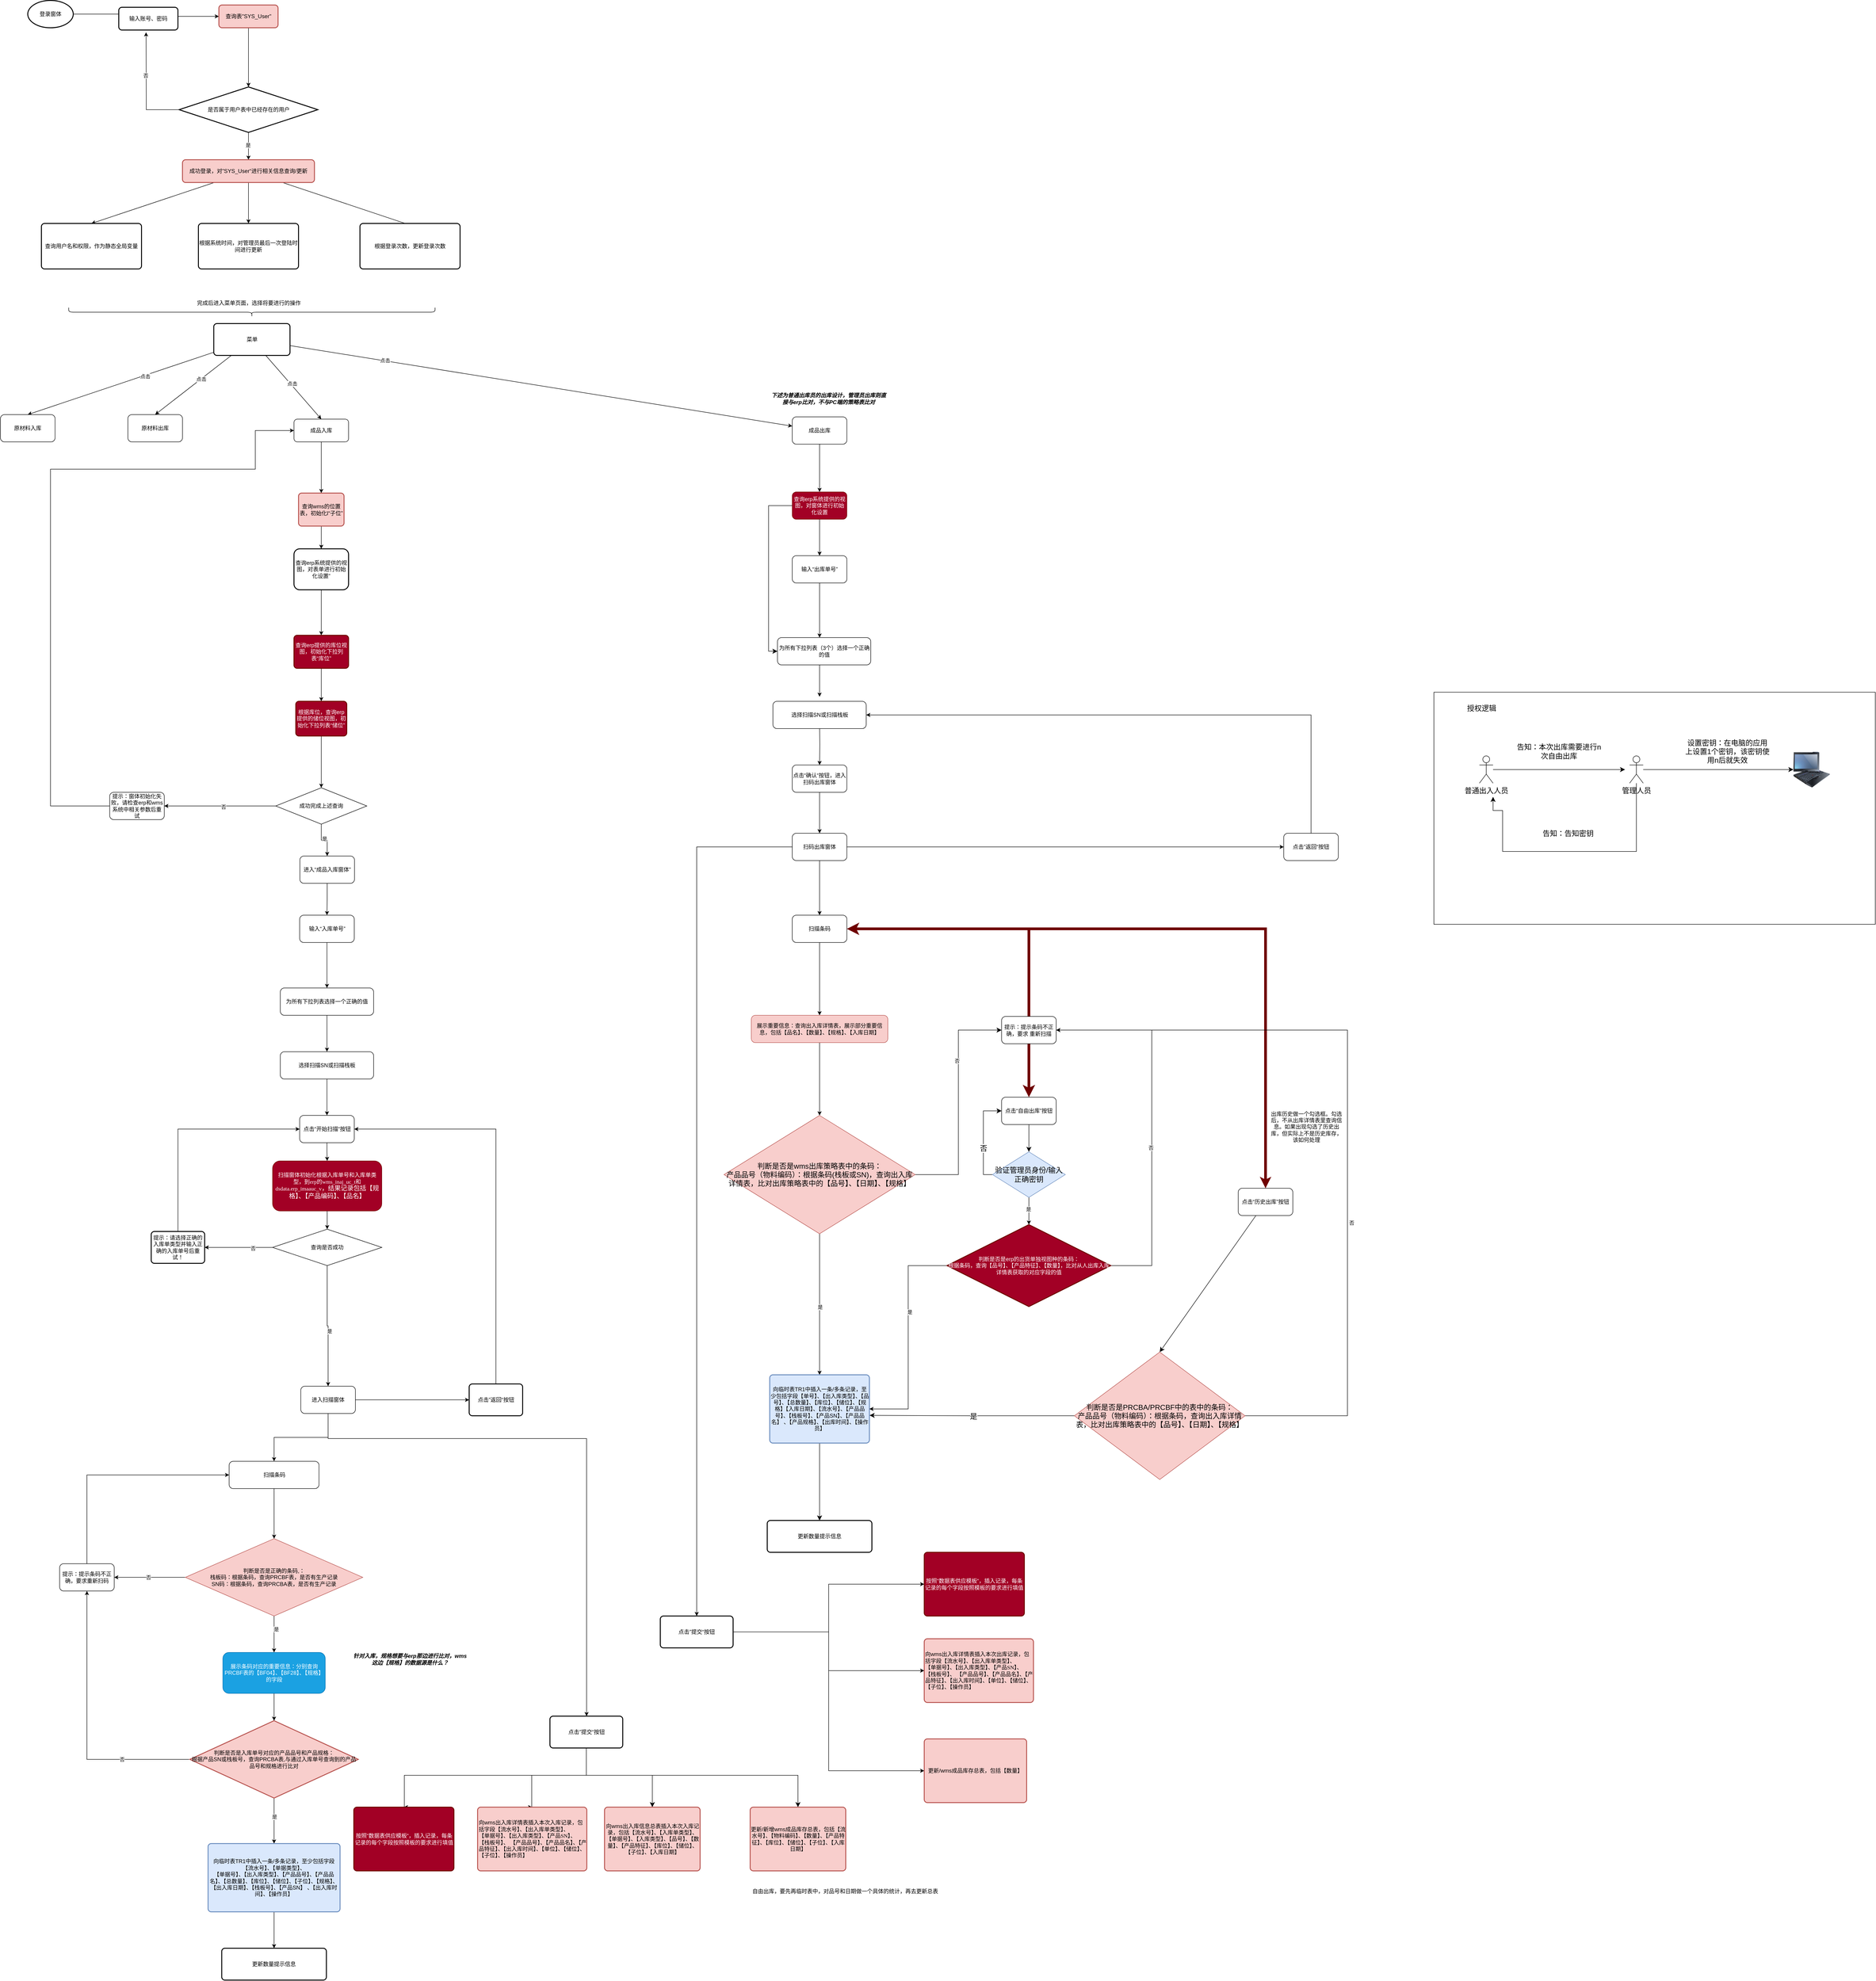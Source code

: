 <mxfile version="21.7.2" type="github">
  <diagram name="第 1 页" id="gP-GAG-As_m-BsAceOYe">
    <mxGraphModel dx="1059" dy="565" grid="1" gridSize="10" guides="1" tooltips="1" connect="1" arrows="1" fold="1" page="1" pageScale="1" pageWidth="1920" pageHeight="1200" math="0" shadow="0">
      <root>
        <mxCell id="0" />
        <mxCell id="1" parent="0" />
        <mxCell id="GyoaZ1GiV-DFvbZTcCoe-3" value="" style="edgeStyle=orthogonalEdgeStyle;rounded=0;orthogonalLoop=1;jettySize=auto;html=1;entryX=0;entryY=0.5;entryDx=0;entryDy=0;" parent="1" source="GyoaZ1GiV-DFvbZTcCoe-1" target="GyoaZ1GiV-DFvbZTcCoe-2" edge="1">
          <mxGeometry relative="1" as="geometry" />
        </mxCell>
        <mxCell id="GyoaZ1GiV-DFvbZTcCoe-1" value="登录窗体" style="strokeWidth=2;html=1;shape=mxgraph.flowchart.start_1;whiteSpace=wrap;" parent="1" vertex="1">
          <mxGeometry x="80" y="50" width="100" height="60" as="geometry" />
        </mxCell>
        <mxCell id="GyoaZ1GiV-DFvbZTcCoe-10" value="" style="edgeStyle=orthogonalEdgeStyle;rounded=0;orthogonalLoop=1;jettySize=auto;html=1;entryX=0.5;entryY=0;entryDx=0;entryDy=0;entryPerimeter=0;" parent="1" source="GyoaZ1GiV-DFvbZTcCoe-2" target="GyoaZ1GiV-DFvbZTcCoe-7" edge="1">
          <mxGeometry relative="1" as="geometry" />
        </mxCell>
        <mxCell id="GyoaZ1GiV-DFvbZTcCoe-2" value="查询表&quot;SYS_User&quot;" style="rounded=1;whiteSpace=wrap;html=1;absoluteArcSize=1;arcSize=14;strokeWidth=2;fillColor=#f8cecc;strokeColor=#b85450;" parent="1" vertex="1">
          <mxGeometry x="500" y="60" width="130" height="50" as="geometry" />
        </mxCell>
        <mxCell id="GyoaZ1GiV-DFvbZTcCoe-4" value="输入账号、密码" style="rounded=1;whiteSpace=wrap;html=1;absoluteArcSize=1;arcSize=14;strokeWidth=2;" parent="1" vertex="1">
          <mxGeometry x="280" y="65" width="130" height="50" as="geometry" />
        </mxCell>
        <mxCell id="GyoaZ1GiV-DFvbZTcCoe-8" value="" style="edgeStyle=orthogonalEdgeStyle;rounded=0;orthogonalLoop=1;jettySize=auto;html=1;" parent="1" source="GyoaZ1GiV-DFvbZTcCoe-7" edge="1">
          <mxGeometry relative="1" as="geometry">
            <mxPoint x="340" y="120" as="targetPoint" />
          </mxGeometry>
        </mxCell>
        <mxCell id="GyoaZ1GiV-DFvbZTcCoe-9" value="否" style="edgeLabel;html=1;align=center;verticalAlign=middle;resizable=0;points=[];" parent="GyoaZ1GiV-DFvbZTcCoe-8" vertex="1" connectable="0">
          <mxGeometry x="0.21" y="2" relative="1" as="geometry">
            <mxPoint y="-1" as="offset" />
          </mxGeometry>
        </mxCell>
        <mxCell id="GyoaZ1GiV-DFvbZTcCoe-12" value="" style="edgeStyle=orthogonalEdgeStyle;rounded=0;orthogonalLoop=1;jettySize=auto;html=1;entryX=0.5;entryY=0;entryDx=0;entryDy=0;" parent="1" source="GyoaZ1GiV-DFvbZTcCoe-7" target="GyoaZ1GiV-DFvbZTcCoe-11" edge="1">
          <mxGeometry relative="1" as="geometry" />
        </mxCell>
        <mxCell id="GyoaZ1GiV-DFvbZTcCoe-13" value="是" style="edgeLabel;html=1;align=center;verticalAlign=middle;resizable=0;points=[];" parent="GyoaZ1GiV-DFvbZTcCoe-12" vertex="1" connectable="0">
          <mxGeometry x="-0.083" y="-1" relative="1" as="geometry">
            <mxPoint as="offset" />
          </mxGeometry>
        </mxCell>
        <mxCell id="GyoaZ1GiV-DFvbZTcCoe-7" value="是否属于用户表中已经存在的用户" style="strokeWidth=2;html=1;shape=mxgraph.flowchart.decision;whiteSpace=wrap;" parent="1" vertex="1">
          <mxGeometry x="412.5" y="240" width="305" height="100" as="geometry" />
        </mxCell>
        <mxCell id="GyoaZ1GiV-DFvbZTcCoe-17" value="" style="rounded=0;orthogonalLoop=1;jettySize=auto;html=1;entryX=0.5;entryY=0;entryDx=0;entryDy=0;" parent="1" source="GyoaZ1GiV-DFvbZTcCoe-11" target="GyoaZ1GiV-DFvbZTcCoe-14" edge="1">
          <mxGeometry relative="1" as="geometry" />
        </mxCell>
        <mxCell id="GyoaZ1GiV-DFvbZTcCoe-18" value="" style="rounded=0;orthogonalLoop=1;jettySize=auto;html=1;" parent="1" source="GyoaZ1GiV-DFvbZTcCoe-11" target="GyoaZ1GiV-DFvbZTcCoe-15" edge="1">
          <mxGeometry relative="1" as="geometry" />
        </mxCell>
        <mxCell id="GyoaZ1GiV-DFvbZTcCoe-19" value="" style="rounded=0;orthogonalLoop=1;jettySize=auto;html=1;entryX=0.543;entryY=0.067;entryDx=0;entryDy=0;entryPerimeter=0;" parent="1" source="GyoaZ1GiV-DFvbZTcCoe-11" target="GyoaZ1GiV-DFvbZTcCoe-16" edge="1">
          <mxGeometry relative="1" as="geometry" />
        </mxCell>
        <mxCell id="GyoaZ1GiV-DFvbZTcCoe-11" value="成功登录，对”SYS_User“进行相关信息查询/更新" style="rounded=1;whiteSpace=wrap;html=1;absoluteArcSize=1;arcSize=14;strokeWidth=2;fillColor=#f8cecc;strokeColor=#b85450;" parent="1" vertex="1">
          <mxGeometry x="420" y="400" width="290" height="50" as="geometry" />
        </mxCell>
        <mxCell id="GyoaZ1GiV-DFvbZTcCoe-14" value="查询用户名和权限，作为静态全局变量" style="rounded=1;whiteSpace=wrap;html=1;absoluteArcSize=1;arcSize=14;strokeWidth=2;" parent="1" vertex="1">
          <mxGeometry x="110" y="540" width="220" height="100" as="geometry" />
        </mxCell>
        <mxCell id="GyoaZ1GiV-DFvbZTcCoe-15" value="根据系统时间，对管理员最后一次登陆时间进行更新" style="rounded=1;whiteSpace=wrap;html=1;absoluteArcSize=1;arcSize=14;strokeWidth=2;" parent="1" vertex="1">
          <mxGeometry x="455" y="540" width="220" height="100" as="geometry" />
        </mxCell>
        <mxCell id="GyoaZ1GiV-DFvbZTcCoe-16" value="根据登录次数，更新登录次数" style="rounded=1;whiteSpace=wrap;html=1;absoluteArcSize=1;arcSize=14;strokeWidth=2;" parent="1" vertex="1">
          <mxGeometry x="810" y="540" width="220" height="100" as="geometry" />
        </mxCell>
        <mxCell id="GyoaZ1GiV-DFvbZTcCoe-32" value="" style="rounded=0;orthogonalLoop=1;jettySize=auto;html=1;entryX=0.5;entryY=0;entryDx=0;entryDy=0;" parent="1" source="GyoaZ1GiV-DFvbZTcCoe-20" target="GyoaZ1GiV-DFvbZTcCoe-26" edge="1">
          <mxGeometry relative="1" as="geometry" />
        </mxCell>
        <mxCell id="6pB2F_9buZ500yeAjsdP-10" value="点击" style="edgeLabel;html=1;align=center;verticalAlign=middle;resizable=0;points=[];" parent="GyoaZ1GiV-DFvbZTcCoe-32" vertex="1" connectable="0">
          <mxGeometry x="-0.265" y="2" relative="1" as="geometry">
            <mxPoint x="-1" as="offset" />
          </mxGeometry>
        </mxCell>
        <mxCell id="GyoaZ1GiV-DFvbZTcCoe-33" value="" style="rounded=0;orthogonalLoop=1;jettySize=auto;html=1;entryX=0.5;entryY=0;entryDx=0;entryDy=0;" parent="1" source="GyoaZ1GiV-DFvbZTcCoe-20" target="GyoaZ1GiV-DFvbZTcCoe-27" edge="1">
          <mxGeometry relative="1" as="geometry" />
        </mxCell>
        <mxCell id="6pB2F_9buZ500yeAjsdP-11" value="点击" style="edgeLabel;html=1;align=center;verticalAlign=middle;resizable=0;points=[];" parent="GyoaZ1GiV-DFvbZTcCoe-33" vertex="1" connectable="0">
          <mxGeometry x="-0.204" relative="1" as="geometry">
            <mxPoint as="offset" />
          </mxGeometry>
        </mxCell>
        <mxCell id="GyoaZ1GiV-DFvbZTcCoe-34" value="" style="rounded=0;orthogonalLoop=1;jettySize=auto;html=1;entryX=0.5;entryY=0;entryDx=0;entryDy=0;" parent="1" source="GyoaZ1GiV-DFvbZTcCoe-20" target="GyoaZ1GiV-DFvbZTcCoe-28" edge="1">
          <mxGeometry relative="1" as="geometry" />
        </mxCell>
        <mxCell id="6pB2F_9buZ500yeAjsdP-12" value="点击" style="edgeLabel;html=1;align=center;verticalAlign=middle;resizable=0;points=[];" parent="GyoaZ1GiV-DFvbZTcCoe-34" vertex="1" connectable="0">
          <mxGeometry x="-0.085" y="3" relative="1" as="geometry">
            <mxPoint as="offset" />
          </mxGeometry>
        </mxCell>
        <mxCell id="GyoaZ1GiV-DFvbZTcCoe-92" style="rounded=0;orthogonalLoop=1;jettySize=auto;html=1;fontFamily=Helvetica;fontSize=12;fontColor=default;" parent="1" source="GyoaZ1GiV-DFvbZTcCoe-20" target="GyoaZ1GiV-DFvbZTcCoe-29" edge="1">
          <mxGeometry relative="1" as="geometry" />
        </mxCell>
        <mxCell id="6pB2F_9buZ500yeAjsdP-13" value="点击" style="edgeLabel;html=1;align=center;verticalAlign=middle;resizable=0;points=[];" parent="GyoaZ1GiV-DFvbZTcCoe-92" vertex="1" connectable="0">
          <mxGeometry x="-0.622" y="1" relative="1" as="geometry">
            <mxPoint as="offset" />
          </mxGeometry>
        </mxCell>
        <mxCell id="GyoaZ1GiV-DFvbZTcCoe-20" value="菜单" style="rounded=1;whiteSpace=wrap;html=1;absoluteArcSize=1;arcSize=14;strokeWidth=2;" parent="1" vertex="1">
          <mxGeometry x="488.75" y="760" width="167.5" height="70" as="geometry" />
        </mxCell>
        <mxCell id="GyoaZ1GiV-DFvbZTcCoe-22" value="" style="shape=curlyBracket;whiteSpace=wrap;html=1;rounded=1;labelPosition=left;verticalLabelPosition=middle;align=right;verticalAlign=middle;rotation=-90;" parent="1" vertex="1">
          <mxGeometry x="562.5" y="332.5" width="20" height="805" as="geometry" />
        </mxCell>
        <mxCell id="GyoaZ1GiV-DFvbZTcCoe-24" value="完成后进入菜单页面，选择将要进行的操作" style="text;html=1;strokeColor=none;fillColor=none;align=center;verticalAlign=middle;whiteSpace=wrap;rounded=0;" parent="1" vertex="1">
          <mxGeometry x="412" y="700" width="308" height="30" as="geometry" />
        </mxCell>
        <mxCell id="GyoaZ1GiV-DFvbZTcCoe-26" value="原材料入库" style="rounded=1;whiteSpace=wrap;html=1;" parent="1" vertex="1">
          <mxGeometry x="20" y="960" width="120" height="60" as="geometry" />
        </mxCell>
        <mxCell id="GyoaZ1GiV-DFvbZTcCoe-27" value="原材料出库" style="rounded=1;whiteSpace=wrap;html=1;" parent="1" vertex="1">
          <mxGeometry x="300" y="960" width="120" height="60" as="geometry" />
        </mxCell>
        <mxCell id="6pB2F_9buZ500yeAjsdP-29" style="edgeStyle=orthogonalEdgeStyle;rounded=0;orthogonalLoop=1;jettySize=auto;html=1;" parent="1" source="GyoaZ1GiV-DFvbZTcCoe-28" target="GyoaZ1GiV-DFvbZTcCoe-87" edge="1">
          <mxGeometry relative="1" as="geometry" />
        </mxCell>
        <mxCell id="GyoaZ1GiV-DFvbZTcCoe-28" value="成品入库" style="rounded=1;whiteSpace=wrap;html=1;" parent="1" vertex="1">
          <mxGeometry x="665" y="970" width="120" height="50" as="geometry" />
        </mxCell>
        <mxCell id="GyoaZ1GiV-DFvbZTcCoe-162" style="edgeStyle=orthogonalEdgeStyle;rounded=0;orthogonalLoop=1;jettySize=auto;html=1;fontFamily=Helvetica;fontSize=12;fontColor=default;" parent="1" source="GyoaZ1GiV-DFvbZTcCoe-29" target="GyoaZ1GiV-DFvbZTcCoe-161" edge="1">
          <mxGeometry relative="1" as="geometry" />
        </mxCell>
        <mxCell id="GyoaZ1GiV-DFvbZTcCoe-29" value="成品出库" style="rounded=1;whiteSpace=wrap;html=1;" parent="1" vertex="1">
          <mxGeometry x="1760" y="965" width="120" height="60" as="geometry" />
        </mxCell>
        <mxCell id="6pB2F_9buZ500yeAjsdP-7" style="edgeStyle=orthogonalEdgeStyle;rounded=0;orthogonalLoop=1;jettySize=auto;html=1;" parent="1" source="GyoaZ1GiV-DFvbZTcCoe-37" target="6pB2F_9buZ500yeAjsdP-3" edge="1">
          <mxGeometry relative="1" as="geometry" />
        </mxCell>
        <mxCell id="GyoaZ1GiV-DFvbZTcCoe-37" value="&lt;font style=&quot;vertical-align: inherit;&quot;&gt;&lt;font style=&quot;vertical-align: inherit;&quot;&gt;&lt;font style=&quot;vertical-align: inherit;&quot;&gt;&lt;font style=&quot;vertical-align: inherit;&quot;&gt;&lt;font style=&quot;vertical-align: inherit;&quot;&gt;&lt;font style=&quot;vertical-align: inherit;&quot;&gt;查询erp系统提供的视图，对表单进行初始化设置”&lt;/font&gt;&lt;/font&gt;&lt;/font&gt;&lt;/font&gt;&lt;/font&gt;&lt;/font&gt;" style="rounded=1;whiteSpace=wrap;html=1;arcSize=14;strokeWidth=2;" parent="1" vertex="1">
          <mxGeometry x="665" y="1255" width="120" height="90" as="geometry" />
        </mxCell>
        <mxCell id="GyoaZ1GiV-DFvbZTcCoe-42" value="" style="edgeStyle=orthogonalEdgeStyle;rounded=0;orthogonalLoop=1;jettySize=auto;html=1;" parent="1" source="GyoaZ1GiV-DFvbZTcCoe-39" target="GyoaZ1GiV-DFvbZTcCoe-41" edge="1">
          <mxGeometry relative="1" as="geometry" />
        </mxCell>
        <mxCell id="GyoaZ1GiV-DFvbZTcCoe-39" value="输入“入库单号”" style="rounded=1;whiteSpace=wrap;html=1;" parent="1" vertex="1">
          <mxGeometry x="677.5" y="2060" width="120" height="60" as="geometry" />
        </mxCell>
        <mxCell id="GyoaZ1GiV-DFvbZTcCoe-44" value="" style="edgeStyle=orthogonalEdgeStyle;rounded=0;orthogonalLoop=1;jettySize=auto;html=1;" parent="1" source="GyoaZ1GiV-DFvbZTcCoe-41" target="GyoaZ1GiV-DFvbZTcCoe-43" edge="1">
          <mxGeometry relative="1" as="geometry" />
        </mxCell>
        <mxCell id="GyoaZ1GiV-DFvbZTcCoe-41" value="为所有下拉列表选择一个正确的值" style="rounded=1;whiteSpace=wrap;html=1;" parent="1" vertex="1">
          <mxGeometry x="635" y="2220" width="205" height="60" as="geometry" />
        </mxCell>
        <mxCell id="6pB2F_9buZ500yeAjsdP-32" style="edgeStyle=orthogonalEdgeStyle;rounded=0;orthogonalLoop=1;jettySize=auto;html=1;" parent="1" source="GyoaZ1GiV-DFvbZTcCoe-43" target="GyoaZ1GiV-DFvbZTcCoe-45" edge="1">
          <mxGeometry relative="1" as="geometry" />
        </mxCell>
        <mxCell id="GyoaZ1GiV-DFvbZTcCoe-43" value="选择扫描SN或扫描栈板" style="rounded=1;whiteSpace=wrap;html=1;" parent="1" vertex="1">
          <mxGeometry x="635" y="2360" width="205" height="60" as="geometry" />
        </mxCell>
        <mxCell id="6pB2F_9buZ500yeAjsdP-34" style="edgeStyle=orthogonalEdgeStyle;rounded=0;orthogonalLoop=1;jettySize=auto;html=1;" parent="1" source="GyoaZ1GiV-DFvbZTcCoe-45" target="6pB2F_9buZ500yeAjsdP-33" edge="1">
          <mxGeometry relative="1" as="geometry" />
        </mxCell>
        <mxCell id="GyoaZ1GiV-DFvbZTcCoe-45" value="点击“开始扫描“按钮" style="rounded=1;whiteSpace=wrap;html=1;" parent="1" vertex="1">
          <mxGeometry x="677.5" y="2500" width="120" height="60" as="geometry" />
        </mxCell>
        <mxCell id="6pB2F_9buZ500yeAjsdP-60" style="edgeStyle=orthogonalEdgeStyle;rounded=0;orthogonalLoop=1;jettySize=auto;html=1;" parent="1" source="GyoaZ1GiV-DFvbZTcCoe-49" target="GyoaZ1GiV-DFvbZTcCoe-51" edge="1">
          <mxGeometry relative="1" as="geometry" />
        </mxCell>
        <mxCell id="GyoaZ1GiV-DFvbZTcCoe-49" value="扫描条码" style="rounded=1;whiteSpace=wrap;html=1;" parent="1" vertex="1">
          <mxGeometry x="522.5" y="3260" width="197.5" height="60" as="geometry" />
        </mxCell>
        <mxCell id="GyoaZ1GiV-DFvbZTcCoe-57" value="" style="edgeStyle=orthogonalEdgeStyle;rounded=0;orthogonalLoop=1;jettySize=auto;html=1;entryX=1;entryY=0.5;entryDx=0;entryDy=0;" parent="1" source="GyoaZ1GiV-DFvbZTcCoe-51" target="GyoaZ1GiV-DFvbZTcCoe-56" edge="1">
          <mxGeometry relative="1" as="geometry" />
        </mxCell>
        <mxCell id="GyoaZ1GiV-DFvbZTcCoe-59" value="否" style="edgeLabel;html=1;align=center;verticalAlign=middle;resizable=0;points=[];" parent="GyoaZ1GiV-DFvbZTcCoe-57" vertex="1" connectable="0">
          <mxGeometry x="0.046" relative="1" as="geometry">
            <mxPoint as="offset" />
          </mxGeometry>
        </mxCell>
        <mxCell id="6pB2F_9buZ500yeAjsdP-59" style="edgeStyle=orthogonalEdgeStyle;rounded=0;orthogonalLoop=1;jettySize=auto;html=1;" parent="1" source="GyoaZ1GiV-DFvbZTcCoe-51" target="6pB2F_9buZ500yeAjsdP-58" edge="1">
          <mxGeometry relative="1" as="geometry" />
        </mxCell>
        <mxCell id="6pB2F_9buZ500yeAjsdP-61" value="是" style="edgeLabel;html=1;align=center;verticalAlign=middle;resizable=0;points=[];" parent="6pB2F_9buZ500yeAjsdP-59" vertex="1" connectable="0">
          <mxGeometry x="-0.287" y="4" relative="1" as="geometry">
            <mxPoint as="offset" />
          </mxGeometry>
        </mxCell>
        <mxCell id="GyoaZ1GiV-DFvbZTcCoe-51" value="判断是否是正确的条码,：&lt;br&gt;栈板码：根据条码，查询PRCBF表，是否有生产记录&lt;br&gt;SN码：根据条码，查询PRCBA表，是否有生产记录" style="rhombus;whiteSpace=wrap;html=1;fillColor=#f8cecc;strokeColor=#b85450;" parent="1" vertex="1">
          <mxGeometry x="426.25" y="3430" width="390" height="170" as="geometry" />
        </mxCell>
        <mxCell id="6pB2F_9buZ500yeAjsdP-62" style="edgeStyle=orthogonalEdgeStyle;rounded=0;orthogonalLoop=1;jettySize=auto;html=1;entryX=0;entryY=0.5;entryDx=0;entryDy=0;" parent="1" source="GyoaZ1GiV-DFvbZTcCoe-56" target="GyoaZ1GiV-DFvbZTcCoe-49" edge="1">
          <mxGeometry relative="1" as="geometry">
            <Array as="points">
              <mxPoint x="210" y="3290" />
            </Array>
          </mxGeometry>
        </mxCell>
        <mxCell id="GyoaZ1GiV-DFvbZTcCoe-56" value="提示：提示条码不正确，要求重新扫码" style="rounded=1;whiteSpace=wrap;html=1;" parent="1" vertex="1">
          <mxGeometry x="150" y="3485" width="120" height="60" as="geometry" />
        </mxCell>
        <mxCell id="GyoaZ1GiV-DFvbZTcCoe-68" value="" style="edgeStyle=orthogonalEdgeStyle;rounded=0;orthogonalLoop=1;jettySize=auto;html=1;" parent="1" source="GyoaZ1GiV-DFvbZTcCoe-65" target="GyoaZ1GiV-DFvbZTcCoe-56" edge="1">
          <mxGeometry relative="1" as="geometry" />
        </mxCell>
        <mxCell id="GyoaZ1GiV-DFvbZTcCoe-69" value="否" style="edgeLabel;html=1;align=center;verticalAlign=middle;resizable=0;points=[];" parent="GyoaZ1GiV-DFvbZTcCoe-68" vertex="1" connectable="0">
          <mxGeometry x="-0.499" relative="1" as="geometry">
            <mxPoint as="offset" />
          </mxGeometry>
        </mxCell>
        <mxCell id="6pB2F_9buZ500yeAjsdP-66" style="edgeStyle=orthogonalEdgeStyle;rounded=0;orthogonalLoop=1;jettySize=auto;html=1;" parent="1" source="GyoaZ1GiV-DFvbZTcCoe-65" target="GyoaZ1GiV-DFvbZTcCoe-74" edge="1">
          <mxGeometry relative="1" as="geometry" />
        </mxCell>
        <mxCell id="6pB2F_9buZ500yeAjsdP-67" value="是" style="edgeLabel;html=1;align=center;verticalAlign=middle;resizable=0;points=[];" parent="6pB2F_9buZ500yeAjsdP-66" vertex="1" connectable="0">
          <mxGeometry x="-0.18" relative="1" as="geometry">
            <mxPoint as="offset" />
          </mxGeometry>
        </mxCell>
        <mxCell id="GyoaZ1GiV-DFvbZTcCoe-65" value="判断是否是入库单号对应的产品品号和产品规格：&lt;br&gt;根据产品SN或栈板号，查询PRCBA表,与通过入库单号查询到的产品品号和规格进行比对" style="strokeWidth=2;html=1;shape=mxgraph.flowchart.decision;whiteSpace=wrap;fillColor=#f8cecc;strokeColor=#b85450;" parent="1" vertex="1">
          <mxGeometry x="436.25" y="3830" width="370" height="170" as="geometry" />
        </mxCell>
        <mxCell id="GyoaZ1GiV-DFvbZTcCoe-73" value="更新数量提示信息" style="rounded=1;whiteSpace=wrap;html=1;absoluteArcSize=1;arcSize=14;strokeWidth=2;fontFamily=Helvetica;fontSize=12;" parent="1" vertex="1">
          <mxGeometry x="506.25" y="4330" width="230" height="70" as="geometry" />
        </mxCell>
        <mxCell id="GyoaZ1GiV-DFvbZTcCoe-77" style="edgeStyle=orthogonalEdgeStyle;rounded=0;orthogonalLoop=1;jettySize=auto;html=1;entryX=0.5;entryY=0;entryDx=0;entryDy=0;fontFamily=Helvetica;fontSize=12;fontColor=default;" parent="1" source="GyoaZ1GiV-DFvbZTcCoe-74" target="GyoaZ1GiV-DFvbZTcCoe-73" edge="1">
          <mxGeometry relative="1" as="geometry" />
        </mxCell>
        <mxCell id="GyoaZ1GiV-DFvbZTcCoe-74" value="向临时表TR1中插入一条/多条记录，至少包括字段【流水号】、【单据类型】、&lt;br&gt;【单据号】、【出入库类型】、【产品品号】、【产品品名】、【总数量】、【库位】、【储位】、【子位】、【规格】、【出入库日期】、【栈板号】、【产品SN】 、【出入库时间】、【操作员】" style="rounded=1;whiteSpace=wrap;html=1;absoluteArcSize=1;arcSize=14;strokeWidth=2;strokeColor=#6c8ebf;fontFamily=Helvetica;fontSize=12;fillColor=#dae8fc;" parent="1" vertex="1">
          <mxGeometry x="476.25" y="4100" width="290" height="150" as="geometry" />
        </mxCell>
        <mxCell id="GyoaZ1GiV-DFvbZTcCoe-83" style="edgeStyle=orthogonalEdgeStyle;rounded=0;orthogonalLoop=1;jettySize=auto;html=1;entryX=0.5;entryY=0;entryDx=0;entryDy=0;fontFamily=Helvetica;fontSize=12;fontColor=default;" parent="1" source="GyoaZ1GiV-DFvbZTcCoe-78" target="GyoaZ1GiV-DFvbZTcCoe-81" edge="1">
          <mxGeometry relative="1" as="geometry">
            <Array as="points">
              <mxPoint x="1307.5" y="3950" />
              <mxPoint x="907.5" y="3950" />
            </Array>
          </mxGeometry>
        </mxCell>
        <mxCell id="GyoaZ1GiV-DFvbZTcCoe-84" style="edgeStyle=orthogonalEdgeStyle;rounded=0;orthogonalLoop=1;jettySize=auto;html=1;entryX=0.5;entryY=0;entryDx=0;entryDy=0;fontFamily=Helvetica;fontSize=12;fontColor=default;" parent="1" source="GyoaZ1GiV-DFvbZTcCoe-78" target="GyoaZ1GiV-DFvbZTcCoe-82" edge="1">
          <mxGeometry relative="1" as="geometry">
            <Array as="points">
              <mxPoint x="1307.5" y="3950" />
              <mxPoint x="1187.5" y="3950" />
            </Array>
          </mxGeometry>
        </mxCell>
        <mxCell id="e45HLcg-rojvd4V5L_27-9" style="edgeStyle=orthogonalEdgeStyle;rounded=0;orthogonalLoop=1;jettySize=auto;html=1;entryX=0.5;entryY=0;entryDx=0;entryDy=0;fontSize=12;startSize=8;endSize=8;" parent="1" source="GyoaZ1GiV-DFvbZTcCoe-78" target="GyoaZ1GiV-DFvbZTcCoe-85" edge="1">
          <mxGeometry relative="1" as="geometry">
            <Array as="points">
              <mxPoint x="1307.5" y="3950" />
              <mxPoint x="1452.5" y="3950" />
            </Array>
          </mxGeometry>
        </mxCell>
        <mxCell id="e45HLcg-rojvd4V5L_27-37" style="edgeStyle=orthogonalEdgeStyle;rounded=0;orthogonalLoop=1;jettySize=auto;html=1;entryX=0.5;entryY=0;entryDx=0;entryDy=0;fontSize=12;startSize=8;endSize=8;" parent="1" source="GyoaZ1GiV-DFvbZTcCoe-78" target="e45HLcg-rojvd4V5L_27-3" edge="1">
          <mxGeometry relative="1" as="geometry">
            <Array as="points">
              <mxPoint x="1307.5" y="3950" />
              <mxPoint x="1772.5" y="3950" />
            </Array>
          </mxGeometry>
        </mxCell>
        <mxCell id="GyoaZ1GiV-DFvbZTcCoe-78" value="点击”提交“按钮" style="rounded=1;whiteSpace=wrap;html=1;absoluteArcSize=1;arcSize=14;strokeWidth=2;fontFamily=Helvetica;fontSize=12;" parent="1" vertex="1">
          <mxGeometry x="1227.5" y="3820" width="160" height="70" as="geometry" />
        </mxCell>
        <mxCell id="GyoaZ1GiV-DFvbZTcCoe-81" value="按照“数据表供应模板“，插入记录，每条记录的每个字段按照模板的要求进行填值" style="rounded=1;whiteSpace=wrap;html=1;absoluteArcSize=1;arcSize=14;strokeWidth=2;strokeColor=#6F0000;fontFamily=Helvetica;fontSize=12;fillColor=#a20025;fontColor=#ffffff;" parent="1" vertex="1">
          <mxGeometry x="796.5" y="4020" width="220" height="140" as="geometry" />
        </mxCell>
        <mxCell id="GyoaZ1GiV-DFvbZTcCoe-82" value="&lt;div style=&quot;&quot;&gt;&lt;span style=&quot;background-color: initial;&quot;&gt;向wms出入库详情表插入本次入库记录，包括字段【流水号】、【出入库单类型】、&lt;/span&gt;&lt;/div&gt;&lt;div style=&quot;&quot;&gt;&lt;span style=&quot;background-color: initial;&quot;&gt;【单据号】、【出&lt;/span&gt;&lt;font style=&quot;background-color: initial;&quot; face=&quot;宋体&quot;&gt;入库类型】、&lt;/font&gt;&lt;span style=&quot;background-color: initial;&quot;&gt;【&lt;/span&gt;&lt;font style=&quot;background-color: initial;&quot; face=&quot;宋体&quot;&gt;产品&lt;/font&gt;&lt;font style=&quot;background-color: initial;&quot; face=&quot;Calibri&quot;&gt;SN】、 【&lt;/font&gt;&lt;font style=&quot;background-color: initial;&quot; face=&quot;宋体&quot;&gt;栈板号】、 【产品品号】、【产品品名】、【产品特征】、【出入库时间】、【单位】、【储位】、【子位】、【操作员】&lt;/font&gt;&lt;/div&gt;" style="rounded=1;whiteSpace=wrap;html=1;absoluteArcSize=1;arcSize=14;strokeWidth=2;strokeColor=#b85450;fontFamily=Helvetica;fontSize=12;fillColor=#f8cecc;align=left;" parent="1" vertex="1">
          <mxGeometry x="1068.5" y="4020" width="240" height="140" as="geometry" />
        </mxCell>
        <mxCell id="GyoaZ1GiV-DFvbZTcCoe-85" value="向wms出入库信息总表插入本次入库记录，包括【流水号】、【入库单类型】、【单据号】、【入库类型】、【品号】、【数量】、【产品特征】、【库位】、【储位】、【子位】、【入库日期】" style="rounded=1;whiteSpace=wrap;html=1;absoluteArcSize=1;arcSize=14;strokeWidth=2;strokeColor=#b85450;fontFamily=Helvetica;fontSize=12;fillColor=#f8cecc;" parent="1" vertex="1">
          <mxGeometry x="1347.5" y="4020" width="210" height="140" as="geometry" />
        </mxCell>
        <mxCell id="6pB2F_9buZ500yeAjsdP-1" style="edgeStyle=orthogonalEdgeStyle;rounded=0;orthogonalLoop=1;jettySize=auto;html=1;" parent="1" source="GyoaZ1GiV-DFvbZTcCoe-87" target="GyoaZ1GiV-DFvbZTcCoe-37" edge="1">
          <mxGeometry relative="1" as="geometry" />
        </mxCell>
        <mxCell id="GyoaZ1GiV-DFvbZTcCoe-87" value="&lt;font style=&quot;vertical-align: inherit;&quot;&gt;&lt;font style=&quot;vertical-align: inherit;&quot;&gt;查询wms的位置表，初始化l“子位”&lt;/font&gt;&lt;/font&gt;" style="rounded=1;whiteSpace=wrap;html=1;absoluteArcSize=1;arcSize=14;strokeWidth=2;strokeColor=#b85450;fontFamily=Helvetica;fontSize=12;fillColor=#f8cecc;" parent="1" vertex="1">
          <mxGeometry x="675" y="1132.5" width="100" height="72.5" as="geometry" />
        </mxCell>
        <mxCell id="GyoaZ1GiV-DFvbZTcCoe-166" style="edgeStyle=orthogonalEdgeStyle;rounded=0;orthogonalLoop=1;jettySize=auto;html=1;entryX=0.5;entryY=0;entryDx=0;entryDy=0;fontFamily=Helvetica;fontSize=12;fontColor=default;" parent="1" source="GyoaZ1GiV-DFvbZTcCoe-161" target="GyoaZ1GiV-DFvbZTcCoe-163" edge="1">
          <mxGeometry relative="1" as="geometry" />
        </mxCell>
        <mxCell id="e45HLcg-rojvd4V5L_27-23" style="edgeStyle=orthogonalEdgeStyle;rounded=0;orthogonalLoop=1;jettySize=auto;html=1;entryX=0;entryY=0.5;entryDx=0;entryDy=0;fontSize=12;startSize=8;endSize=8;" parent="1" source="GyoaZ1GiV-DFvbZTcCoe-161" target="GyoaZ1GiV-DFvbZTcCoe-164" edge="1">
          <mxGeometry relative="1" as="geometry">
            <Array as="points">
              <mxPoint x="1708" y="1160" />
              <mxPoint x="1708" y="1480" />
            </Array>
          </mxGeometry>
        </mxCell>
        <mxCell id="GyoaZ1GiV-DFvbZTcCoe-161" value="查询erp系统提供的视图，对窗体进行初始化设置" style="rounded=1;whiteSpace=wrap;html=1;fillColor=#a20025;fontColor=#ffffff;strokeColor=#6F0000;" parent="1" vertex="1">
          <mxGeometry x="1760" y="1130" width="120" height="60" as="geometry" />
        </mxCell>
        <mxCell id="GyoaZ1GiV-DFvbZTcCoe-165" style="edgeStyle=orthogonalEdgeStyle;rounded=0;orthogonalLoop=1;jettySize=auto;html=1;fontFamily=Helvetica;fontSize=12;fontColor=default;" parent="1" source="GyoaZ1GiV-DFvbZTcCoe-163" edge="1">
          <mxGeometry relative="1" as="geometry">
            <mxPoint x="1820" y="1450" as="targetPoint" />
          </mxGeometry>
        </mxCell>
        <mxCell id="GyoaZ1GiV-DFvbZTcCoe-163" value="输入“出库单号”" style="rounded=1;whiteSpace=wrap;html=1;" parent="1" vertex="1">
          <mxGeometry x="1760" y="1270" width="120" height="60" as="geometry" />
        </mxCell>
        <mxCell id="GyoaZ1GiV-DFvbZTcCoe-168" style="edgeStyle=orthogonalEdgeStyle;rounded=0;orthogonalLoop=1;jettySize=auto;html=1;fontFamily=Helvetica;fontSize=12;fontColor=default;" parent="1" edge="1">
          <mxGeometry relative="1" as="geometry">
            <mxPoint x="1820" y="1510" as="sourcePoint" />
            <mxPoint x="1820" y="1580" as="targetPoint" />
          </mxGeometry>
        </mxCell>
        <mxCell id="GyoaZ1GiV-DFvbZTcCoe-164" value="为所有下拉列表（3个）选择一个正确的值" style="rounded=1;whiteSpace=wrap;html=1;" parent="1" vertex="1">
          <mxGeometry x="1727.5" y="1450" width="205" height="60" as="geometry" />
        </mxCell>
        <mxCell id="GyoaZ1GiV-DFvbZTcCoe-170" style="edgeStyle=orthogonalEdgeStyle;rounded=0;orthogonalLoop=1;jettySize=auto;html=1;fontFamily=Helvetica;fontSize=12;fontColor=default;" parent="1" target="GyoaZ1GiV-DFvbZTcCoe-169" edge="1">
          <mxGeometry relative="1" as="geometry">
            <mxPoint x="1820" y="1640" as="sourcePoint" />
          </mxGeometry>
        </mxCell>
        <mxCell id="GyoaZ1GiV-DFvbZTcCoe-167" value="选择扫描SN或扫描栈板" style="rounded=1;whiteSpace=wrap;html=1;" parent="1" vertex="1">
          <mxGeometry x="1717.5" y="1590" width="205" height="60" as="geometry" />
        </mxCell>
        <mxCell id="6pB2F_9buZ500yeAjsdP-74" style="edgeStyle=orthogonalEdgeStyle;rounded=0;orthogonalLoop=1;jettySize=auto;html=1;entryX=0.5;entryY=0;entryDx=0;entryDy=0;" parent="1" source="GyoaZ1GiV-DFvbZTcCoe-169" target="6pB2F_9buZ500yeAjsdP-73" edge="1">
          <mxGeometry relative="1" as="geometry" />
        </mxCell>
        <mxCell id="GyoaZ1GiV-DFvbZTcCoe-169" value="点击“确认“按钮，进入扫码出库窗体" style="rounded=1;whiteSpace=wrap;html=1;" parent="1" vertex="1">
          <mxGeometry x="1760" y="1730" width="120" height="60" as="geometry" />
        </mxCell>
        <mxCell id="6pB2F_9buZ500yeAjsdP-54" style="edgeStyle=orthogonalEdgeStyle;rounded=0;orthogonalLoop=1;jettySize=auto;html=1;entryX=1;entryY=0.5;entryDx=0;entryDy=0;" parent="1" source="GyoaZ1GiV-DFvbZTcCoe-171" target="GyoaZ1GiV-DFvbZTcCoe-45" edge="1">
          <mxGeometry relative="1" as="geometry">
            <Array as="points">
              <mxPoint x="1109" y="2530" />
            </Array>
          </mxGeometry>
        </mxCell>
        <mxCell id="GyoaZ1GiV-DFvbZTcCoe-171" value="点击”返回“按钮" style="rounded=1;whiteSpace=wrap;html=1;absoluteArcSize=1;arcSize=14;strokeWidth=2;fontFamily=Helvetica;fontSize=12;" parent="1" vertex="1">
          <mxGeometry x="1050" y="3090" width="117.5" height="70" as="geometry" />
        </mxCell>
        <mxCell id="GyoaZ1GiV-DFvbZTcCoe-179" style="edgeStyle=orthogonalEdgeStyle;rounded=0;orthogonalLoop=1;jettySize=auto;html=1;entryX=1;entryY=0.5;entryDx=0;entryDy=0;fontFamily=Helvetica;fontSize=12;fontColor=default;" parent="1" source="GyoaZ1GiV-DFvbZTcCoe-177" target="GyoaZ1GiV-DFvbZTcCoe-167" edge="1">
          <mxGeometry relative="1" as="geometry">
            <Array as="points">
              <mxPoint x="2900" y="1620" />
            </Array>
          </mxGeometry>
        </mxCell>
        <mxCell id="GyoaZ1GiV-DFvbZTcCoe-177" value="点击”返回“按钮" style="rounded=1;whiteSpace=wrap;html=1;" parent="1" vertex="1">
          <mxGeometry x="2840" y="1880" width="120" height="60" as="geometry" />
        </mxCell>
        <mxCell id="6pB2F_9buZ500yeAjsdP-81" style="edgeStyle=orthogonalEdgeStyle;rounded=0;orthogonalLoop=1;jettySize=auto;html=1;entryX=0.5;entryY=0;entryDx=0;entryDy=0;" parent="1" source="GyoaZ1GiV-DFvbZTcCoe-180" target="6pB2F_9buZ500yeAjsdP-80" edge="1">
          <mxGeometry relative="1" as="geometry" />
        </mxCell>
        <mxCell id="GyoaZ1GiV-DFvbZTcCoe-180" value="扫描条码" style="rounded=1;whiteSpace=wrap;html=1;" parent="1" vertex="1">
          <mxGeometry x="1760" y="2060" width="120" height="60" as="geometry" />
        </mxCell>
        <mxCell id="e45HLcg-rojvd4V5L_27-3" value="更新/新增wms成品库存总表，包括【流水号】、【物料编码】、【数量】、【产品特征】、【库位】、【储位】、【子位】、【入库日期】" style="rounded=1;whiteSpace=wrap;html=1;absoluteArcSize=1;arcSize=14;strokeWidth=2;strokeColor=#b85450;fontFamily=Helvetica;fontSize=12;fillColor=#f8cecc;" parent="1" vertex="1">
          <mxGeometry x="1667.5" y="4020" width="210" height="140" as="geometry" />
        </mxCell>
        <mxCell id="e45HLcg-rojvd4V5L_27-43" style="edgeStyle=orthogonalEdgeStyle;rounded=0;orthogonalLoop=1;jettySize=auto;html=1;entryX=0;entryY=0.5;entryDx=0;entryDy=0;fontSize=12;startSize=8;endSize=8;" parent="1" source="e45HLcg-rojvd4V5L_27-11" target="e45HLcg-rojvd4V5L_27-13" edge="1">
          <mxGeometry relative="1" as="geometry" />
        </mxCell>
        <mxCell id="6pB2F_9buZ500yeAjsdP-84" value="否" style="edgeLabel;html=1;align=center;verticalAlign=middle;resizable=0;points=[];" parent="e45HLcg-rojvd4V5L_27-43" vertex="1" connectable="0">
          <mxGeometry x="0.36" y="3" relative="1" as="geometry">
            <mxPoint as="offset" />
          </mxGeometry>
        </mxCell>
        <mxCell id="6pB2F_9buZ500yeAjsdP-70" style="edgeStyle=orthogonalEdgeStyle;rounded=0;orthogonalLoop=1;jettySize=auto;html=1;" parent="1" source="e45HLcg-rojvd4V5L_27-11" target="e45HLcg-rojvd4V5L_27-28" edge="1">
          <mxGeometry relative="1" as="geometry" />
        </mxCell>
        <mxCell id="6pB2F_9buZ500yeAjsdP-83" value="是" style="edgeLabel;html=1;align=center;verticalAlign=middle;resizable=0;points=[];" parent="6pB2F_9buZ500yeAjsdP-70" vertex="1" connectable="0">
          <mxGeometry x="0.034" y="1" relative="1" as="geometry">
            <mxPoint as="offset" />
          </mxGeometry>
        </mxCell>
        <mxCell id="e45HLcg-rojvd4V5L_27-11" value="判断是否是wms出库策略表中的条码：&lt;br&gt;产品品号（物料编码）：根据条码(栈板或SN)，查询出入库详情表，比对出库策略表中的【品号】、【日期】、【规格】" style="rhombus;whiteSpace=wrap;html=1;fontSize=16;fillColor=#f8cecc;strokeColor=#b85450;" parent="1" vertex="1">
          <mxGeometry x="1610" y="2500" width="420" height="260" as="geometry" />
        </mxCell>
        <mxCell id="e45HLcg-rojvd4V5L_27-22" style="edgeStyle=orthogonalEdgeStyle;rounded=0;orthogonalLoop=1;jettySize=auto;html=1;entryX=1;entryY=0.5;entryDx=0;entryDy=0;fontSize=12;startSize=8;endSize=8;fillColor=#a20025;strokeColor=#6F0000;strokeWidth=6;" parent="1" source="e45HLcg-rojvd4V5L_27-13" target="GyoaZ1GiV-DFvbZTcCoe-180" edge="1">
          <mxGeometry relative="1" as="geometry">
            <Array as="points">
              <mxPoint x="2280" y="2090" />
            </Array>
          </mxGeometry>
        </mxCell>
        <mxCell id="e45HLcg-rojvd4V5L_27-46" style="edgeStyle=none;curved=1;rounded=0;orthogonalLoop=1;jettySize=auto;html=1;fontSize=12;startSize=8;endSize=8;strokeWidth=6;fillColor=#a20025;strokeColor=#6F0000;" parent="1" source="e45HLcg-rojvd4V5L_27-13" target="e45HLcg-rojvd4V5L_27-44" edge="1">
          <mxGeometry relative="1" as="geometry" />
        </mxCell>
        <mxCell id="i3KMsLmMfkLIfWKfMell-13" style="edgeStyle=orthogonalEdgeStyle;rounded=0;orthogonalLoop=1;jettySize=auto;html=1;entryX=0.5;entryY=0;entryDx=0;entryDy=0;fillColor=#a20025;strokeColor=#6F0000;strokeWidth=6;" parent="1" source="e45HLcg-rojvd4V5L_27-13" target="e45HLcg-rojvd4V5L_27-45" edge="1">
          <mxGeometry relative="1" as="geometry">
            <Array as="points">
              <mxPoint x="2280" y="2090" />
              <mxPoint x="2800" y="2090" />
            </Array>
          </mxGeometry>
        </mxCell>
        <mxCell id="e45HLcg-rojvd4V5L_27-13" value="提示：提示条码不正确，要求 重新扫描" style="rounded=1;whiteSpace=wrap;html=1;" parent="1" vertex="1">
          <mxGeometry x="2220" y="2282.5" width="120" height="60" as="geometry" />
        </mxCell>
        <mxCell id="e45HLcg-rojvd4V5L_27-31" style="edgeStyle=none;curved=1;rounded=0;orthogonalLoop=1;jettySize=auto;html=1;fontSize=12;startSize=8;endSize=8;" parent="1" source="e45HLcg-rojvd4V5L_27-28" target="e45HLcg-rojvd4V5L_27-30" edge="1">
          <mxGeometry relative="1" as="geometry" />
        </mxCell>
        <mxCell id="e45HLcg-rojvd4V5L_27-28" value="向临时表TR1中插入一条/多条记录，至少包括字段【单号】、【出入库类型】、【品号】、【总数量】、【库位】、【储位】、【规格】【入库日期】、【流水号】、【产品品号】、【栈板号】、【产品SN】、【产品品名】 、【产品规格】、【出库时间】、【操作员】" style="rounded=1;whiteSpace=wrap;html=1;absoluteArcSize=1;arcSize=14;strokeWidth=2;strokeColor=#6c8ebf;fontFamily=Helvetica;fontSize=12;fillColor=#dae8fc;" parent="1" vertex="1">
          <mxGeometry x="1710.5" y="3070" width="219" height="150" as="geometry" />
        </mxCell>
        <mxCell id="e45HLcg-rojvd4V5L_27-30" value="更新数量提示信息" style="rounded=1;whiteSpace=wrap;html=1;absoluteArcSize=1;arcSize=14;strokeWidth=2;fontFamily=Helvetica;fontSize=12;" parent="1" vertex="1">
          <mxGeometry x="1705" y="3390" width="230" height="70" as="geometry" />
        </mxCell>
        <mxCell id="i3KMsLmMfkLIfWKfMell-15" style="edgeStyle=orthogonalEdgeStyle;rounded=0;orthogonalLoop=1;jettySize=auto;html=1;" parent="1" source="e45HLcg-rojvd4V5L_27-32" target="e45HLcg-rojvd4V5L_27-35" edge="1">
          <mxGeometry relative="1" as="geometry" />
        </mxCell>
        <mxCell id="i3KMsLmMfkLIfWKfMell-16" style="edgeStyle=orthogonalEdgeStyle;rounded=0;orthogonalLoop=1;jettySize=auto;html=1;entryX=0;entryY=0.5;entryDx=0;entryDy=0;" parent="1" source="e45HLcg-rojvd4V5L_27-32" target="e45HLcg-rojvd4V5L_27-38" edge="1">
          <mxGeometry relative="1" as="geometry" />
        </mxCell>
        <mxCell id="i3KMsLmMfkLIfWKfMell-17" style="edgeStyle=orthogonalEdgeStyle;rounded=0;orthogonalLoop=1;jettySize=auto;html=1;entryX=0;entryY=0.5;entryDx=0;entryDy=0;" parent="1" source="e45HLcg-rojvd4V5L_27-32" target="e45HLcg-rojvd4V5L_27-39" edge="1">
          <mxGeometry relative="1" as="geometry" />
        </mxCell>
        <mxCell id="e45HLcg-rojvd4V5L_27-32" value="点击”提交“按钮" style="rounded=1;whiteSpace=wrap;html=1;absoluteArcSize=1;arcSize=14;strokeWidth=2;fontFamily=Helvetica;fontSize=12;" parent="1" vertex="1">
          <mxGeometry x="1470" y="3600" width="160" height="70" as="geometry" />
        </mxCell>
        <mxCell id="e45HLcg-rojvd4V5L_27-35" value="按照“数据表供应模板“，插入记录，每条记录的每个字段按照模板的要求进行填值" style="rounded=1;whiteSpace=wrap;html=1;absoluteArcSize=1;arcSize=14;strokeWidth=2;strokeColor=#6F0000;fontFamily=Helvetica;fontSize=12;fillColor=#a20025;fontColor=#ffffff;" parent="1" vertex="1">
          <mxGeometry x="2050" y="3460" width="220" height="140" as="geometry" />
        </mxCell>
        <mxCell id="e45HLcg-rojvd4V5L_27-38" value="&lt;div style=&quot;&quot;&gt;&lt;span style=&quot;background-color: initial;&quot;&gt;向wms出入库详情表插入本次出库记录，包括字段【流水号】、【出入库单类型】、&lt;/span&gt;&lt;/div&gt;&lt;div style=&quot;&quot;&gt;&lt;span style=&quot;background-color: initial;&quot;&gt;【单据号】、【出&lt;/span&gt;&lt;font style=&quot;background-color: initial;&quot; face=&quot;宋体&quot;&gt;入库类型】、&lt;/font&gt;&lt;span style=&quot;background-color: initial;&quot;&gt;【&lt;/span&gt;&lt;font style=&quot;background-color: initial;&quot; face=&quot;宋体&quot;&gt;产品&lt;/font&gt;&lt;font style=&quot;background-color: initial;&quot; face=&quot;Calibri&quot;&gt;SN】、 【&lt;/font&gt;&lt;font style=&quot;background-color: initial;&quot; face=&quot;宋体&quot;&gt;栈板号】、 【产品品号】、【产品品名】、【产品特征】、【出入库时间】、【单位】、【储位】、【子位】、【操作员】&lt;/font&gt;&lt;/div&gt;" style="rounded=1;whiteSpace=wrap;html=1;absoluteArcSize=1;arcSize=14;strokeWidth=2;strokeColor=#b85450;fontFamily=Helvetica;fontSize=12;fillColor=#f8cecc;align=left;" parent="1" vertex="1">
          <mxGeometry x="2050" y="3650" width="240" height="140" as="geometry" />
        </mxCell>
        <mxCell id="e45HLcg-rojvd4V5L_27-39" value="更新/wms成品库存总表，包括【数量】" style="rounded=1;whiteSpace=wrap;html=1;absoluteArcSize=1;arcSize=14;strokeWidth=2;strokeColor=#b85450;fontFamily=Helvetica;fontSize=12;fillColor=#f8cecc;" parent="1" vertex="1">
          <mxGeometry x="2050" y="3870" width="225" height="140" as="geometry" />
        </mxCell>
        <mxCell id="e45HLcg-rojvd4V5L_27-59" style="edgeStyle=none;curved=1;rounded=0;orthogonalLoop=1;jettySize=auto;html=1;fontSize=12;startSize=8;endSize=8;" parent="1" source="e45HLcg-rojvd4V5L_27-44" target="e45HLcg-rojvd4V5L_27-58" edge="1">
          <mxGeometry relative="1" as="geometry" />
        </mxCell>
        <mxCell id="e45HLcg-rojvd4V5L_27-44" value="点击“自由出库”按钮" style="rounded=1;whiteSpace=wrap;html=1;" parent="1" vertex="1">
          <mxGeometry x="2220" y="2460" width="120" height="60" as="geometry" />
        </mxCell>
        <mxCell id="e45HLcg-rojvd4V5L_27-52" style="edgeStyle=none;curved=1;rounded=0;orthogonalLoop=1;jettySize=auto;html=1;entryX=0.5;entryY=0;entryDx=0;entryDy=0;fontSize=12;startSize=8;endSize=8;" parent="1" source="e45HLcg-rojvd4V5L_27-45" target="e45HLcg-rojvd4V5L_27-51" edge="1">
          <mxGeometry relative="1" as="geometry" />
        </mxCell>
        <mxCell id="e45HLcg-rojvd4V5L_27-45" value="点击“历史出库”按钮" style="rounded=1;whiteSpace=wrap;html=1;" parent="1" vertex="1">
          <mxGeometry x="2740" y="2660" width="120" height="60" as="geometry" />
        </mxCell>
        <mxCell id="e45HLcg-rojvd4V5L_27-55" style="edgeStyle=orthogonalEdgeStyle;rounded=0;orthogonalLoop=1;jettySize=auto;html=1;entryX=1.002;entryY=0.594;entryDx=0;entryDy=0;entryPerimeter=0;fontSize=12;startSize=8;endSize=8;" parent="1" source="e45HLcg-rojvd4V5L_27-51" target="e45HLcg-rojvd4V5L_27-28" edge="1">
          <mxGeometry relative="1" as="geometry" />
        </mxCell>
        <mxCell id="e45HLcg-rojvd4V5L_27-56" value="是" style="edgeLabel;html=1;align=center;verticalAlign=middle;resizable=0;points=[];fontSize=16;" parent="e45HLcg-rojvd4V5L_27-55" vertex="1" connectable="0">
          <mxGeometry x="-0.016" y="1" relative="1" as="geometry">
            <mxPoint as="offset" />
          </mxGeometry>
        </mxCell>
        <mxCell id="i3KMsLmMfkLIfWKfMell-7" style="edgeStyle=orthogonalEdgeStyle;rounded=0;orthogonalLoop=1;jettySize=auto;html=1;entryX=1;entryY=0.5;entryDx=0;entryDy=0;" parent="1" source="e45HLcg-rojvd4V5L_27-51" target="e45HLcg-rojvd4V5L_27-13" edge="1">
          <mxGeometry relative="1" as="geometry">
            <Array as="points">
              <mxPoint x="2980" y="3160" />
              <mxPoint x="2980" y="2312" />
            </Array>
          </mxGeometry>
        </mxCell>
        <mxCell id="i3KMsLmMfkLIfWKfMell-8" value="否" style="edgeLabel;html=1;align=center;verticalAlign=middle;resizable=0;points=[];" parent="i3KMsLmMfkLIfWKfMell-7" vertex="1" connectable="0">
          <mxGeometry x="-0.242" y="-9" relative="1" as="geometry">
            <mxPoint as="offset" />
          </mxGeometry>
        </mxCell>
        <mxCell id="e45HLcg-rojvd4V5L_27-51" value="判断是否是PRCBA/PRCBF中的表中的条码：&lt;br&gt;产品品号（物料编码）：根据条码，查询出入库详情表，比对出库策略表中的【品号】、【日期】、【规格】" style="rhombus;whiteSpace=wrap;html=1;fontSize=16;fillColor=#f8cecc;strokeColor=#b85450;" parent="1" vertex="1">
          <mxGeometry x="2380" y="3020" width="375" height="280" as="geometry" />
        </mxCell>
        <mxCell id="e45HLcg-rojvd4V5L_27-62" style="edgeStyle=orthogonalEdgeStyle;rounded=0;orthogonalLoop=1;jettySize=auto;html=1;entryX=0;entryY=0.5;entryDx=0;entryDy=0;fontSize=12;startSize=8;endSize=8;" parent="1" source="e45HLcg-rojvd4V5L_27-58" target="e45HLcg-rojvd4V5L_27-44" edge="1">
          <mxGeometry relative="1" as="geometry">
            <Array as="points">
              <mxPoint x="2180" y="2630" />
              <mxPoint x="2180" y="2490" />
            </Array>
          </mxGeometry>
        </mxCell>
        <mxCell id="e45HLcg-rojvd4V5L_27-64" value="否" style="edgeLabel;html=1;align=center;verticalAlign=middle;resizable=0;points=[];fontSize=16;" parent="e45HLcg-rojvd4V5L_27-62" vertex="1" connectable="0">
          <mxGeometry x="-0.223" relative="1" as="geometry">
            <mxPoint y="-1" as="offset" />
          </mxGeometry>
        </mxCell>
        <mxCell id="i3KMsLmMfkLIfWKfMell-2" style="edgeStyle=orthogonalEdgeStyle;rounded=0;orthogonalLoop=1;jettySize=auto;html=1;entryX=0.5;entryY=0;entryDx=0;entryDy=0;entryPerimeter=0;" parent="1" source="e45HLcg-rojvd4V5L_27-58" target="i3KMsLmMfkLIfWKfMell-1" edge="1">
          <mxGeometry relative="1" as="geometry" />
        </mxCell>
        <mxCell id="i3KMsLmMfkLIfWKfMell-6" value="是" style="edgeLabel;html=1;align=center;verticalAlign=middle;resizable=0;points=[];" parent="i3KMsLmMfkLIfWKfMell-2" vertex="1" connectable="0">
          <mxGeometry x="-0.114" y="-1" relative="1" as="geometry">
            <mxPoint y="-1" as="offset" />
          </mxGeometry>
        </mxCell>
        <mxCell id="e45HLcg-rojvd4V5L_27-58" value="验证管理员身份/输入正确密钥" style="rhombus;whiteSpace=wrap;html=1;fontSize=16;fillColor=#dae8fc;strokeColor=#6c8ebf;" parent="1" vertex="1">
          <mxGeometry x="2200" y="2580" width="160" height="100" as="geometry" />
        </mxCell>
        <mxCell id="e45HLcg-rojvd4V5L_27-163" style="edgeStyle=none;curved=1;rounded=0;orthogonalLoop=1;jettySize=auto;html=1;fontSize=12;startSize=8;endSize=8;" parent="1" source="e45HLcg-rojvd4V5L_27-159" edge="1">
          <mxGeometry relative="1" as="geometry">
            <mxPoint x="3590" y="1740" as="targetPoint" />
          </mxGeometry>
        </mxCell>
        <mxCell id="e45HLcg-rojvd4V5L_27-159" value="普通出入人员" style="shape=umlActor;verticalLabelPosition=bottom;verticalAlign=top;html=1;outlineConnect=0;fontSize=16;" parent="1" vertex="1">
          <mxGeometry x="3270" y="1710" width="30" height="60" as="geometry" />
        </mxCell>
        <mxCell id="e45HLcg-rojvd4V5L_27-171" style="edgeStyle=none;curved=1;rounded=0;orthogonalLoop=1;jettySize=auto;html=1;fontSize=12;startSize=8;endSize=8;" parent="1" source="e45HLcg-rojvd4V5L_27-162" target="e45HLcg-rojvd4V5L_27-167" edge="1">
          <mxGeometry relative="1" as="geometry" />
        </mxCell>
        <mxCell id="e45HLcg-rojvd4V5L_27-172" style="edgeStyle=orthogonalEdgeStyle;rounded=0;orthogonalLoop=1;jettySize=auto;html=1;fontSize=12;startSize=8;endSize=8;" parent="1" source="e45HLcg-rojvd4V5L_27-162" edge="1">
          <mxGeometry relative="1" as="geometry">
            <mxPoint x="3300" y="1800" as="targetPoint" />
            <Array as="points">
              <mxPoint x="3615" y="1920" />
              <mxPoint x="3321" y="1920" />
              <mxPoint x="3321" y="1830" />
            </Array>
          </mxGeometry>
        </mxCell>
        <mxCell id="e45HLcg-rojvd4V5L_27-162" value="管理人员" style="shape=umlActor;verticalLabelPosition=bottom;verticalAlign=top;html=1;outlineConnect=0;fontSize=16;" parent="1" vertex="1">
          <mxGeometry x="3600" y="1710" width="30" height="60" as="geometry" />
        </mxCell>
        <mxCell id="e45HLcg-rojvd4V5L_27-164" value="告知：本次出库需要进行n次自由出库" style="text;html=1;strokeColor=none;fillColor=none;align=center;verticalAlign=middle;whiteSpace=wrap;rounded=0;fontSize=16;" parent="1" vertex="1">
          <mxGeometry x="3350" y="1680" width="190" height="40" as="geometry" />
        </mxCell>
        <mxCell id="e45HLcg-rojvd4V5L_27-167" value="" style="image;html=1;image=img/lib/clip_art/computers/IBM_Tablet_128x128.png;fontSize=16;" parent="1" vertex="1">
          <mxGeometry x="3960" y="1700" width="80" height="80" as="geometry" />
        </mxCell>
        <mxCell id="e45HLcg-rojvd4V5L_27-169" value="设置密钥：在电脑的应用上设置1个密钥，该密钥使用n后就失效" style="text;html=1;strokeColor=none;fillColor=none;align=center;verticalAlign=middle;whiteSpace=wrap;rounded=0;fontSize=16;" parent="1" vertex="1">
          <mxGeometry x="3720" y="1680" width="190" height="40" as="geometry" />
        </mxCell>
        <mxCell id="e45HLcg-rojvd4V5L_27-173" value="告知：告知密钥" style="text;html=1;strokeColor=none;fillColor=none;align=center;verticalAlign=middle;whiteSpace=wrap;rounded=0;fontSize=16;" parent="1" vertex="1">
          <mxGeometry x="3370" y="1860" width="190" height="40" as="geometry" />
        </mxCell>
        <mxCell id="e45HLcg-rojvd4V5L_27-174" value="" style="swimlane;startSize=0;fontSize=16;" parent="1" vertex="1">
          <mxGeometry x="3170" y="1570" width="970" height="510" as="geometry" />
        </mxCell>
        <mxCell id="e45HLcg-rojvd4V5L_27-175" value="授权逻辑" style="text;html=1;strokeColor=none;fillColor=none;align=center;verticalAlign=middle;whiteSpace=wrap;rounded=0;fontSize=16;" parent="e45HLcg-rojvd4V5L_27-174" vertex="1">
          <mxGeometry x="30" y="20" width="150" height="30" as="geometry" />
        </mxCell>
        <mxCell id="6pB2F_9buZ500yeAjsdP-50" style="edgeStyle=orthogonalEdgeStyle;rounded=0;orthogonalLoop=1;jettySize=auto;html=1;" parent="1" source="6pB2F_9buZ500yeAjsdP-3" target="6pB2F_9buZ500yeAjsdP-4" edge="1">
          <mxGeometry relative="1" as="geometry" />
        </mxCell>
        <mxCell id="6pB2F_9buZ500yeAjsdP-3" value="&lt;font style=&quot;vertical-align: inherit;&quot;&gt;&lt;font style=&quot;vertical-align: inherit;&quot;&gt;&lt;font style=&quot;vertical-align: inherit;&quot;&gt;&lt;font style=&quot;vertical-align: inherit;&quot;&gt;&lt;font style=&quot;vertical-align: inherit;&quot;&gt;&lt;font style=&quot;vertical-align: inherit;&quot;&gt;&lt;font style=&quot;vertical-align: inherit;&quot;&gt;&lt;font style=&quot;vertical-align: inherit;&quot;&gt;查询erp提供的库位视图，初始化下拉列表“库位”&lt;/font&gt;&lt;/font&gt;&lt;/font&gt;&lt;/font&gt;&lt;/font&gt;&lt;/font&gt;&lt;/font&gt;&lt;/font&gt;" style="rounded=1;whiteSpace=wrap;html=1;absoluteArcSize=1;arcSize=14;strokeWidth=2;strokeColor=#6F0000;fontFamily=Helvetica;fontSize=12;fillColor=#a20025;fontColor=#ffffff;" parent="1" vertex="1">
          <mxGeometry x="665" y="1445" width="120" height="72.5" as="geometry" />
        </mxCell>
        <mxCell id="6pB2F_9buZ500yeAjsdP-51" style="edgeStyle=orthogonalEdgeStyle;rounded=0;orthogonalLoop=1;jettySize=auto;html=1;entryX=0.5;entryY=0;entryDx=0;entryDy=0;" parent="1" source="6pB2F_9buZ500yeAjsdP-4" target="6pB2F_9buZ500yeAjsdP-17" edge="1">
          <mxGeometry relative="1" as="geometry" />
        </mxCell>
        <mxCell id="6pB2F_9buZ500yeAjsdP-4" value="&lt;font style=&quot;vertical-align: inherit;&quot;&gt;&lt;font style=&quot;vertical-align: inherit;&quot;&gt;根据库位，查询erp提供的储位视图，初始化下拉列表“储位”&lt;/font&gt;&lt;/font&gt;" style="rounded=1;whiteSpace=wrap;html=1;absoluteArcSize=1;arcSize=14;strokeWidth=2;strokeColor=#6F0000;fontFamily=Helvetica;fontSize=12;fillColor=#a20025;fontColor=#ffffff;" parent="1" vertex="1">
          <mxGeometry x="669" y="1590" width="112" height="76.25" as="geometry" />
        </mxCell>
        <mxCell id="6pB2F_9buZ500yeAjsdP-20" style="edgeStyle=orthogonalEdgeStyle;rounded=0;orthogonalLoop=1;jettySize=auto;html=1;" parent="1" source="6pB2F_9buZ500yeAjsdP-17" target="6pB2F_9buZ500yeAjsdP-19" edge="1">
          <mxGeometry relative="1" as="geometry" />
        </mxCell>
        <mxCell id="6pB2F_9buZ500yeAjsdP-21" value="是" style="edgeLabel;html=1;align=center;verticalAlign=middle;resizable=0;points=[];" parent="6pB2F_9buZ500yeAjsdP-20" vertex="1" connectable="0">
          <mxGeometry x="0.007" y="2" relative="1" as="geometry">
            <mxPoint y="-1" as="offset" />
          </mxGeometry>
        </mxCell>
        <mxCell id="6pB2F_9buZ500yeAjsdP-24" style="edgeStyle=orthogonalEdgeStyle;rounded=0;orthogonalLoop=1;jettySize=auto;html=1;entryX=1;entryY=0.5;entryDx=0;entryDy=0;" parent="1" source="6pB2F_9buZ500yeAjsdP-17" target="6pB2F_9buZ500yeAjsdP-22" edge="1">
          <mxGeometry relative="1" as="geometry" />
        </mxCell>
        <mxCell id="6pB2F_9buZ500yeAjsdP-45" value="否" style="edgeLabel;html=1;align=center;verticalAlign=middle;resizable=0;points=[];" parent="6pB2F_9buZ500yeAjsdP-24" vertex="1" connectable="0">
          <mxGeometry x="-0.049" y="2" relative="1" as="geometry">
            <mxPoint x="1" as="offset" />
          </mxGeometry>
        </mxCell>
        <mxCell id="6pB2F_9buZ500yeAjsdP-17" value="成功完成上述查询" style="rhombus;whiteSpace=wrap;html=1;" parent="1" vertex="1">
          <mxGeometry x="625" y="1780" width="200" height="80" as="geometry" />
        </mxCell>
        <mxCell id="6pB2F_9buZ500yeAjsdP-31" style="edgeStyle=orthogonalEdgeStyle;rounded=0;orthogonalLoop=1;jettySize=auto;html=1;entryX=0.5;entryY=0;entryDx=0;entryDy=0;" parent="1" source="6pB2F_9buZ500yeAjsdP-19" target="GyoaZ1GiV-DFvbZTcCoe-39" edge="1">
          <mxGeometry relative="1" as="geometry" />
        </mxCell>
        <mxCell id="6pB2F_9buZ500yeAjsdP-19" value="进入“成品入库窗体”" style="rounded=1;whiteSpace=wrap;html=1;" parent="1" vertex="1">
          <mxGeometry x="678" y="1930" width="120" height="60" as="geometry" />
        </mxCell>
        <mxCell id="6pB2F_9buZ500yeAjsdP-30" style="edgeStyle=orthogonalEdgeStyle;rounded=0;orthogonalLoop=1;jettySize=auto;html=1;entryX=0;entryY=0.5;entryDx=0;entryDy=0;" parent="1" source="6pB2F_9buZ500yeAjsdP-22" target="GyoaZ1GiV-DFvbZTcCoe-28" edge="1">
          <mxGeometry relative="1" as="geometry">
            <Array as="points">
              <mxPoint x="130" y="1080" />
              <mxPoint x="580" y="1080" />
              <mxPoint x="580" y="995" />
            </Array>
          </mxGeometry>
        </mxCell>
        <mxCell id="6pB2F_9buZ500yeAjsdP-22" value="提示：窗体初始化失败，请检查erp和wms系统中相关参数后重试" style="rounded=1;whiteSpace=wrap;html=1;" parent="1" vertex="1">
          <mxGeometry x="260" y="1790" width="120" height="60" as="geometry" />
        </mxCell>
        <mxCell id="6pB2F_9buZ500yeAjsdP-38" style="edgeStyle=orthogonalEdgeStyle;rounded=0;orthogonalLoop=1;jettySize=auto;html=1;entryX=0.5;entryY=0;entryDx=0;entryDy=0;" parent="1" source="6pB2F_9buZ500yeAjsdP-33" target="6pB2F_9buZ500yeAjsdP-37" edge="1">
          <mxGeometry relative="1" as="geometry" />
        </mxCell>
        <mxCell id="6pB2F_9buZ500yeAjsdP-33" value="扫描窗体初始化根据入库单号和入库单类型，&lt;font face=&quot;宋体&quot;&gt;到&lt;/font&gt;&lt;font face=&quot;Calibri&quot;&gt;erp的wms_inaj_uc_t和&lt;span style=&quot;background-color: initial;&quot;&gt;dsdata.erp_imaauc_v&lt;/span&gt;&lt;/font&gt;&lt;span style=&quot;background-color: initial; font-family: 宋体; font-size: 10.5pt;&quot;&gt;，结果记录包括【规格】、【产品编码】、【品名】&lt;/span&gt;" style="rounded=1;whiteSpace=wrap;html=1;fillColor=#a20025;fontColor=#ffffff;strokeColor=#6F0000;" parent="1" vertex="1">
          <mxGeometry x="618" y="2600" width="240" height="110" as="geometry" />
        </mxCell>
        <mxCell id="6pB2F_9buZ500yeAjsdP-55" style="edgeStyle=orthogonalEdgeStyle;rounded=0;orthogonalLoop=1;jettySize=auto;html=1;entryX=0.5;entryY=0;entryDx=0;entryDy=0;" parent="1" source="6pB2F_9buZ500yeAjsdP-36" target="GyoaZ1GiV-DFvbZTcCoe-49" edge="1">
          <mxGeometry relative="1" as="geometry" />
        </mxCell>
        <mxCell id="6pB2F_9buZ500yeAjsdP-56" style="edgeStyle=orthogonalEdgeStyle;rounded=0;orthogonalLoop=1;jettySize=auto;html=1;entryX=0;entryY=0.5;entryDx=0;entryDy=0;" parent="1" source="6pB2F_9buZ500yeAjsdP-36" target="GyoaZ1GiV-DFvbZTcCoe-171" edge="1">
          <mxGeometry relative="1" as="geometry" />
        </mxCell>
        <mxCell id="6pB2F_9buZ500yeAjsdP-68" style="edgeStyle=orthogonalEdgeStyle;rounded=0;orthogonalLoop=1;jettySize=auto;html=1;" parent="1" source="6pB2F_9buZ500yeAjsdP-36" target="GyoaZ1GiV-DFvbZTcCoe-78" edge="1">
          <mxGeometry relative="1" as="geometry">
            <Array as="points">
              <mxPoint x="740" y="3210" />
              <mxPoint x="1308" y="3210" />
            </Array>
          </mxGeometry>
        </mxCell>
        <mxCell id="6pB2F_9buZ500yeAjsdP-36" value="进入扫描窗体" style="rounded=1;whiteSpace=wrap;html=1;" parent="1" vertex="1">
          <mxGeometry x="680" y="3095" width="120" height="60" as="geometry" />
        </mxCell>
        <mxCell id="6pB2F_9buZ500yeAjsdP-41" style="edgeStyle=orthogonalEdgeStyle;rounded=0;orthogonalLoop=1;jettySize=auto;html=1;" parent="1" source="6pB2F_9buZ500yeAjsdP-37" target="6pB2F_9buZ500yeAjsdP-40" edge="1">
          <mxGeometry relative="1" as="geometry" />
        </mxCell>
        <mxCell id="6pB2F_9buZ500yeAjsdP-44" value="否" style="edgeLabel;html=1;align=center;verticalAlign=middle;resizable=0;points=[];" parent="6pB2F_9buZ500yeAjsdP-41" vertex="1" connectable="0">
          <mxGeometry x="-0.419" y="2" relative="1" as="geometry">
            <mxPoint as="offset" />
          </mxGeometry>
        </mxCell>
        <mxCell id="6pB2F_9buZ500yeAjsdP-46" style="edgeStyle=orthogonalEdgeStyle;rounded=0;orthogonalLoop=1;jettySize=auto;html=1;" parent="1" source="6pB2F_9buZ500yeAjsdP-37" target="6pB2F_9buZ500yeAjsdP-36" edge="1">
          <mxGeometry relative="1" as="geometry" />
        </mxCell>
        <mxCell id="6pB2F_9buZ500yeAjsdP-47" value="是" style="edgeLabel;html=1;align=center;verticalAlign=middle;resizable=0;points=[];" parent="6pB2F_9buZ500yeAjsdP-46" vertex="1" connectable="0">
          <mxGeometry x="0.081" y="3" relative="1" as="geometry">
            <mxPoint y="1" as="offset" />
          </mxGeometry>
        </mxCell>
        <mxCell id="6pB2F_9buZ500yeAjsdP-37" value="查询是否成功" style="rhombus;whiteSpace=wrap;html=1;" parent="1" vertex="1">
          <mxGeometry x="618" y="2750" width="240" height="80" as="geometry" />
        </mxCell>
        <mxCell id="6pB2F_9buZ500yeAjsdP-43" style="edgeStyle=orthogonalEdgeStyle;rounded=0;orthogonalLoop=1;jettySize=auto;html=1;entryX=0;entryY=0.5;entryDx=0;entryDy=0;" parent="1" source="6pB2F_9buZ500yeAjsdP-40" target="GyoaZ1GiV-DFvbZTcCoe-45" edge="1">
          <mxGeometry relative="1" as="geometry">
            <Array as="points">
              <mxPoint x="410" y="2530" />
            </Array>
          </mxGeometry>
        </mxCell>
        <mxCell id="6pB2F_9buZ500yeAjsdP-40" value="提示：请选择正确的入库单类型并输入正确的入库单号后重试！" style="rounded=1;whiteSpace=wrap;html=1;absoluteArcSize=1;arcSize=14;strokeWidth=2;fontFamily=Helvetica;fontSize=12;" parent="1" vertex="1">
          <mxGeometry x="351.25" y="2755" width="117.5" height="70" as="geometry" />
        </mxCell>
        <mxCell id="6pB2F_9buZ500yeAjsdP-63" style="edgeStyle=orthogonalEdgeStyle;rounded=0;orthogonalLoop=1;jettySize=auto;html=1;entryX=0.5;entryY=0;entryDx=0;entryDy=0;entryPerimeter=0;" parent="1" source="6pB2F_9buZ500yeAjsdP-58" target="GyoaZ1GiV-DFvbZTcCoe-65" edge="1">
          <mxGeometry relative="1" as="geometry" />
        </mxCell>
        <mxCell id="6pB2F_9buZ500yeAjsdP-58" value="展示条码对应的重要信息：分别查询PRCBF表的【BF04】、【BF28】、【规格】的字段" style="rounded=1;whiteSpace=wrap;html=1;fillColor=#1ba1e2;fontColor=#ffffff;strokeColor=#006EAF;" parent="1" vertex="1">
          <mxGeometry x="508.75" y="3680" width="225" height="90" as="geometry" />
        </mxCell>
        <mxCell id="6pB2F_9buZ500yeAjsdP-75" style="edgeStyle=orthogonalEdgeStyle;rounded=0;orthogonalLoop=1;jettySize=auto;html=1;entryX=0.5;entryY=0;entryDx=0;entryDy=0;" parent="1" source="6pB2F_9buZ500yeAjsdP-73" target="GyoaZ1GiV-DFvbZTcCoe-180" edge="1">
          <mxGeometry relative="1" as="geometry" />
        </mxCell>
        <mxCell id="6pB2F_9buZ500yeAjsdP-76" style="edgeStyle=orthogonalEdgeStyle;rounded=0;orthogonalLoop=1;jettySize=auto;html=1;entryX=0;entryY=0.5;entryDx=0;entryDy=0;" parent="1" source="6pB2F_9buZ500yeAjsdP-73" target="GyoaZ1GiV-DFvbZTcCoe-177" edge="1">
          <mxGeometry relative="1" as="geometry" />
        </mxCell>
        <mxCell id="i3KMsLmMfkLIfWKfMell-14" style="edgeStyle=orthogonalEdgeStyle;rounded=0;orthogonalLoop=1;jettySize=auto;html=1;entryX=0.5;entryY=0;entryDx=0;entryDy=0;" parent="1" source="6pB2F_9buZ500yeAjsdP-73" target="e45HLcg-rojvd4V5L_27-32" edge="1">
          <mxGeometry relative="1" as="geometry" />
        </mxCell>
        <mxCell id="6pB2F_9buZ500yeAjsdP-73" value="扫码出库窗体" style="rounded=1;whiteSpace=wrap;html=1;" parent="1" vertex="1">
          <mxGeometry x="1760" y="1880" width="120" height="60" as="geometry" />
        </mxCell>
        <mxCell id="6pB2F_9buZ500yeAjsdP-82" style="edgeStyle=orthogonalEdgeStyle;rounded=0;orthogonalLoop=1;jettySize=auto;html=1;" parent="1" source="6pB2F_9buZ500yeAjsdP-80" target="e45HLcg-rojvd4V5L_27-11" edge="1">
          <mxGeometry relative="1" as="geometry" />
        </mxCell>
        <mxCell id="6pB2F_9buZ500yeAjsdP-80" value="展示重要信息：查询出入库详情表，展示部分重要信息，包括【品名】、【数量】、【规格】、【入库日期】" style="rounded=1;whiteSpace=wrap;html=1;fillColor=#f8cecc;strokeColor=#b85450;" parent="1" vertex="1">
          <mxGeometry x="1670" y="2280" width="300" height="60" as="geometry" />
        </mxCell>
        <mxCell id="i3KMsLmMfkLIfWKfMell-3" style="edgeStyle=orthogonalEdgeStyle;rounded=0;orthogonalLoop=1;jettySize=auto;html=1;entryX=1;entryY=0.5;entryDx=0;entryDy=0;" parent="1" source="i3KMsLmMfkLIfWKfMell-1" target="e45HLcg-rojvd4V5L_27-28" edge="1">
          <mxGeometry relative="1" as="geometry" />
        </mxCell>
        <mxCell id="i3KMsLmMfkLIfWKfMell-9" value="是" style="edgeLabel;html=1;align=center;verticalAlign=middle;resizable=0;points=[];" parent="i3KMsLmMfkLIfWKfMell-3" vertex="1" connectable="0">
          <mxGeometry x="-0.234" y="3" relative="1" as="geometry">
            <mxPoint y="1" as="offset" />
          </mxGeometry>
        </mxCell>
        <mxCell id="i3KMsLmMfkLIfWKfMell-11" style="edgeStyle=orthogonalEdgeStyle;rounded=0;orthogonalLoop=1;jettySize=auto;html=1;entryX=1;entryY=0.5;entryDx=0;entryDy=0;" parent="1" source="i3KMsLmMfkLIfWKfMell-1" target="e45HLcg-rojvd4V5L_27-13" edge="1">
          <mxGeometry relative="1" as="geometry">
            <Array as="points">
              <mxPoint x="2550" y="2830" />
              <mxPoint x="2550" y="2312" />
            </Array>
          </mxGeometry>
        </mxCell>
        <mxCell id="i3KMsLmMfkLIfWKfMell-12" value="否" style="edgeLabel;html=1;align=center;verticalAlign=middle;resizable=0;points=[];" parent="i3KMsLmMfkLIfWKfMell-11" vertex="1" connectable="0">
          <mxGeometry x="-0.146" y="2" relative="1" as="geometry">
            <mxPoint as="offset" />
          </mxGeometry>
        </mxCell>
        <mxCell id="i3KMsLmMfkLIfWKfMell-1" value="判断是否是erp的出货单独视图种的条码：&lt;br&gt;根据条码，查询【品号】、【产品特征】、【数量】，比对从人出库入库详情表获取的对应字段的值" style="strokeWidth=2;html=1;shape=mxgraph.flowchart.decision;whiteSpace=wrap;fillColor=#a20025;fontColor=#ffffff;strokeColor=#6F0000;" parent="1" vertex="1">
          <mxGeometry x="2100" y="2740" width="360" height="180" as="geometry" />
        </mxCell>
        <mxCell id="i3KMsLmMfkLIfWKfMell-4" value="下述为普通出库员的出库设计，管理员出库则直接与erp比对，不与PC端的策略表比对" style="text;html=1;strokeColor=none;fillColor=none;align=center;verticalAlign=middle;whiteSpace=wrap;rounded=0;fontStyle=3" parent="1" vertex="1">
          <mxGeometry x="1710" y="910" width="260" height="30" as="geometry" />
        </mxCell>
        <mxCell id="i3KMsLmMfkLIfWKfMell-5" value="针对入库，规格想要与erp那边进行比对，wms这边【规格】的数据源是什么？" style="text;html=1;strokeColor=none;fillColor=none;align=center;verticalAlign=middle;whiteSpace=wrap;rounded=0;fontStyle=3" parent="1" vertex="1">
          <mxGeometry x="790" y="3680" width="260" height="30" as="geometry" />
        </mxCell>
        <mxCell id="yellVecgljIiQPTZiOZV-1" value="&lt;font style=&quot;vertical-align: inherit;&quot;&gt;&lt;font style=&quot;vertical-align: inherit;&quot;&gt;自由出库，要先再临时表中，对品号和日期做一个具体的统计，再去更新总表&lt;/font&gt;&lt;/font&gt;" style="text;html=1;strokeColor=none;fillColor=none;align=center;verticalAlign=middle;whiteSpace=wrap;rounded=0;" vertex="1" parent="1">
          <mxGeometry x="1670" y="4190" width="412.5" height="30" as="geometry" />
        </mxCell>
        <mxCell id="yellVecgljIiQPTZiOZV-5" value="&lt;font style=&quot;vertical-align: inherit;&quot;&gt;&lt;font style=&quot;vertical-align: inherit;&quot;&gt;&lt;font style=&quot;vertical-align: inherit;&quot;&gt;&lt;font style=&quot;vertical-align: inherit;&quot;&gt;&lt;font style=&quot;vertical-align: inherit;&quot;&gt;&lt;font style=&quot;vertical-align: inherit;&quot;&gt;&lt;font style=&quot;vertical-align: inherit;&quot;&gt;&lt;font style=&quot;vertical-align: inherit;&quot;&gt;出库历史做一个勾选框。勾选后，不从出库详情表里查询信息。如果出现勾选了历史出库，但实际上不是历史库存，该如何处理&lt;/font&gt;&lt;/font&gt;&lt;/font&gt;&lt;/font&gt;&lt;/font&gt;&lt;/font&gt;&lt;/font&gt;&lt;/font&gt;" style="text;html=1;strokeColor=none;fillColor=none;align=center;verticalAlign=middle;whiteSpace=wrap;rounded=0;" vertex="1" parent="1">
          <mxGeometry x="2810" y="2510" width="160" height="30" as="geometry" />
        </mxCell>
      </root>
    </mxGraphModel>
  </diagram>
</mxfile>

